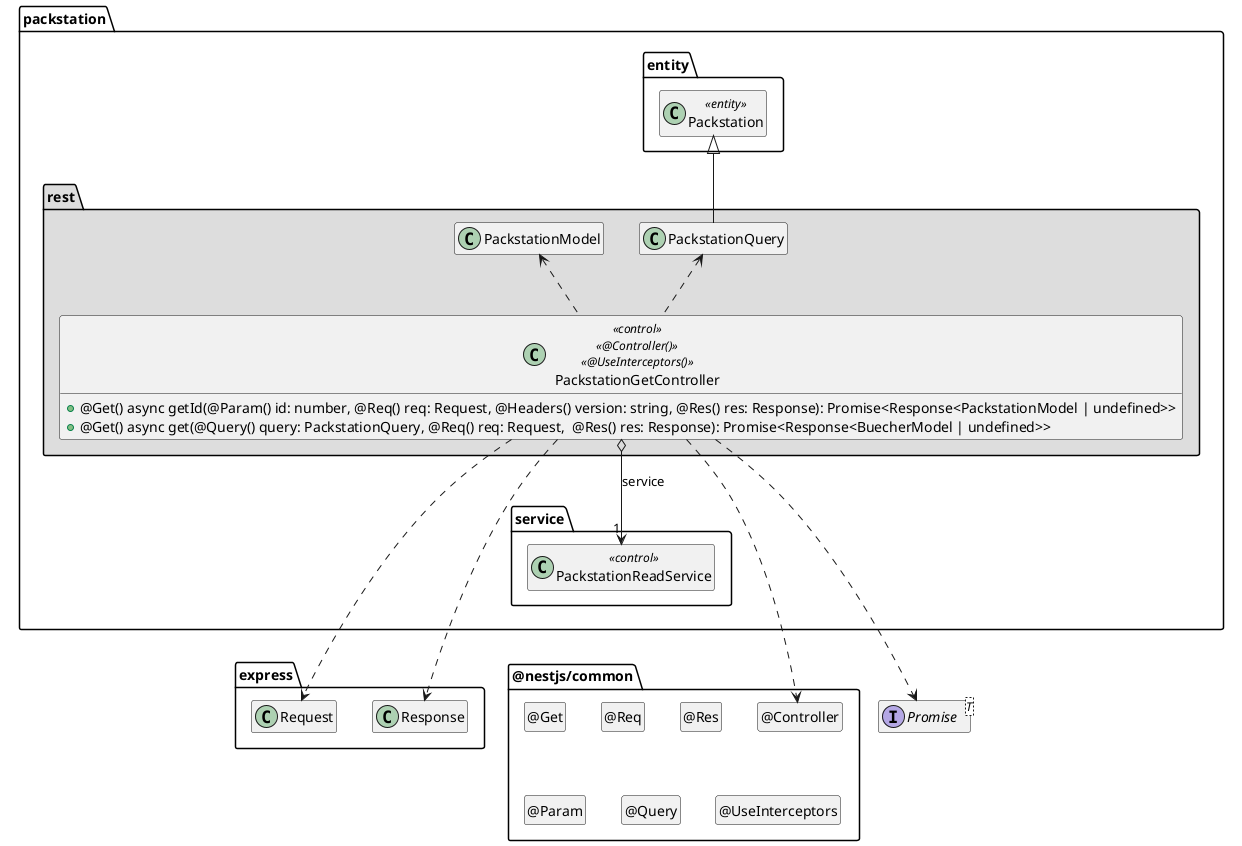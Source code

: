 @startuml Controller-Klasse

interface Promise<T>

package @nestjs/common {
  class "@Controller" as Controller
  hide Controller circle

  class "@Get" as Get
  hide Get circle

  class "@Req" as Req
  hide Req circle

  class "@Res" as Res
  hide Res circle

  class "@Param" as Param
  hide Param circle

  class "@Query" as Query
  hide Query circle

  class "@UseInterceptors" as UseInterceptors
  hide UseInterceptors circle
}

package express {
  class Request
  class Response

  Response .[hidden].> Controller
}

package packstation {
  package entity #FFFFFF {
    class Packstation <<entity>>

    Packstation .[hidden].> Promise
    Packstation .[hidden].> Request
  }

  package service {
    class PackstationReadService << control >>
  }

  package rest #DDDDDD {
    PackstationQuery -up-|> Packstation

    class PackstationGetController << control >> << @Controller() >> << @UseInterceptors() >> {
      + @Get() async getId(@Param() id: number, @Req() req: Request, @Headers() version: string, @Res() res: Response): Promise<Response<PackstationModel | undefined>>
      + @Get() async get(@Query() query: PackstationQuery, @Req() req: Request,  @Res() res: Response): Promise<Response<BuecherModel | undefined>>
    }

    PackstationGetController o--> "1" PackstationReadService : service

    PackstationGetController ..> Controller
    PackstationGetController ..> Request
    PackstationGetController ..> Response
    PackstationGetController ..> Promise
    PackstationGetController .up.> PackstationModel
    PackstationGetController .up.> PackstationQuery

    PackstationReadService .[hidden].> Request
    PackstationReadService .[hidden].> Promise
    Response .right[hidden].> Controller
  }
}

hide empty members

@enduml
